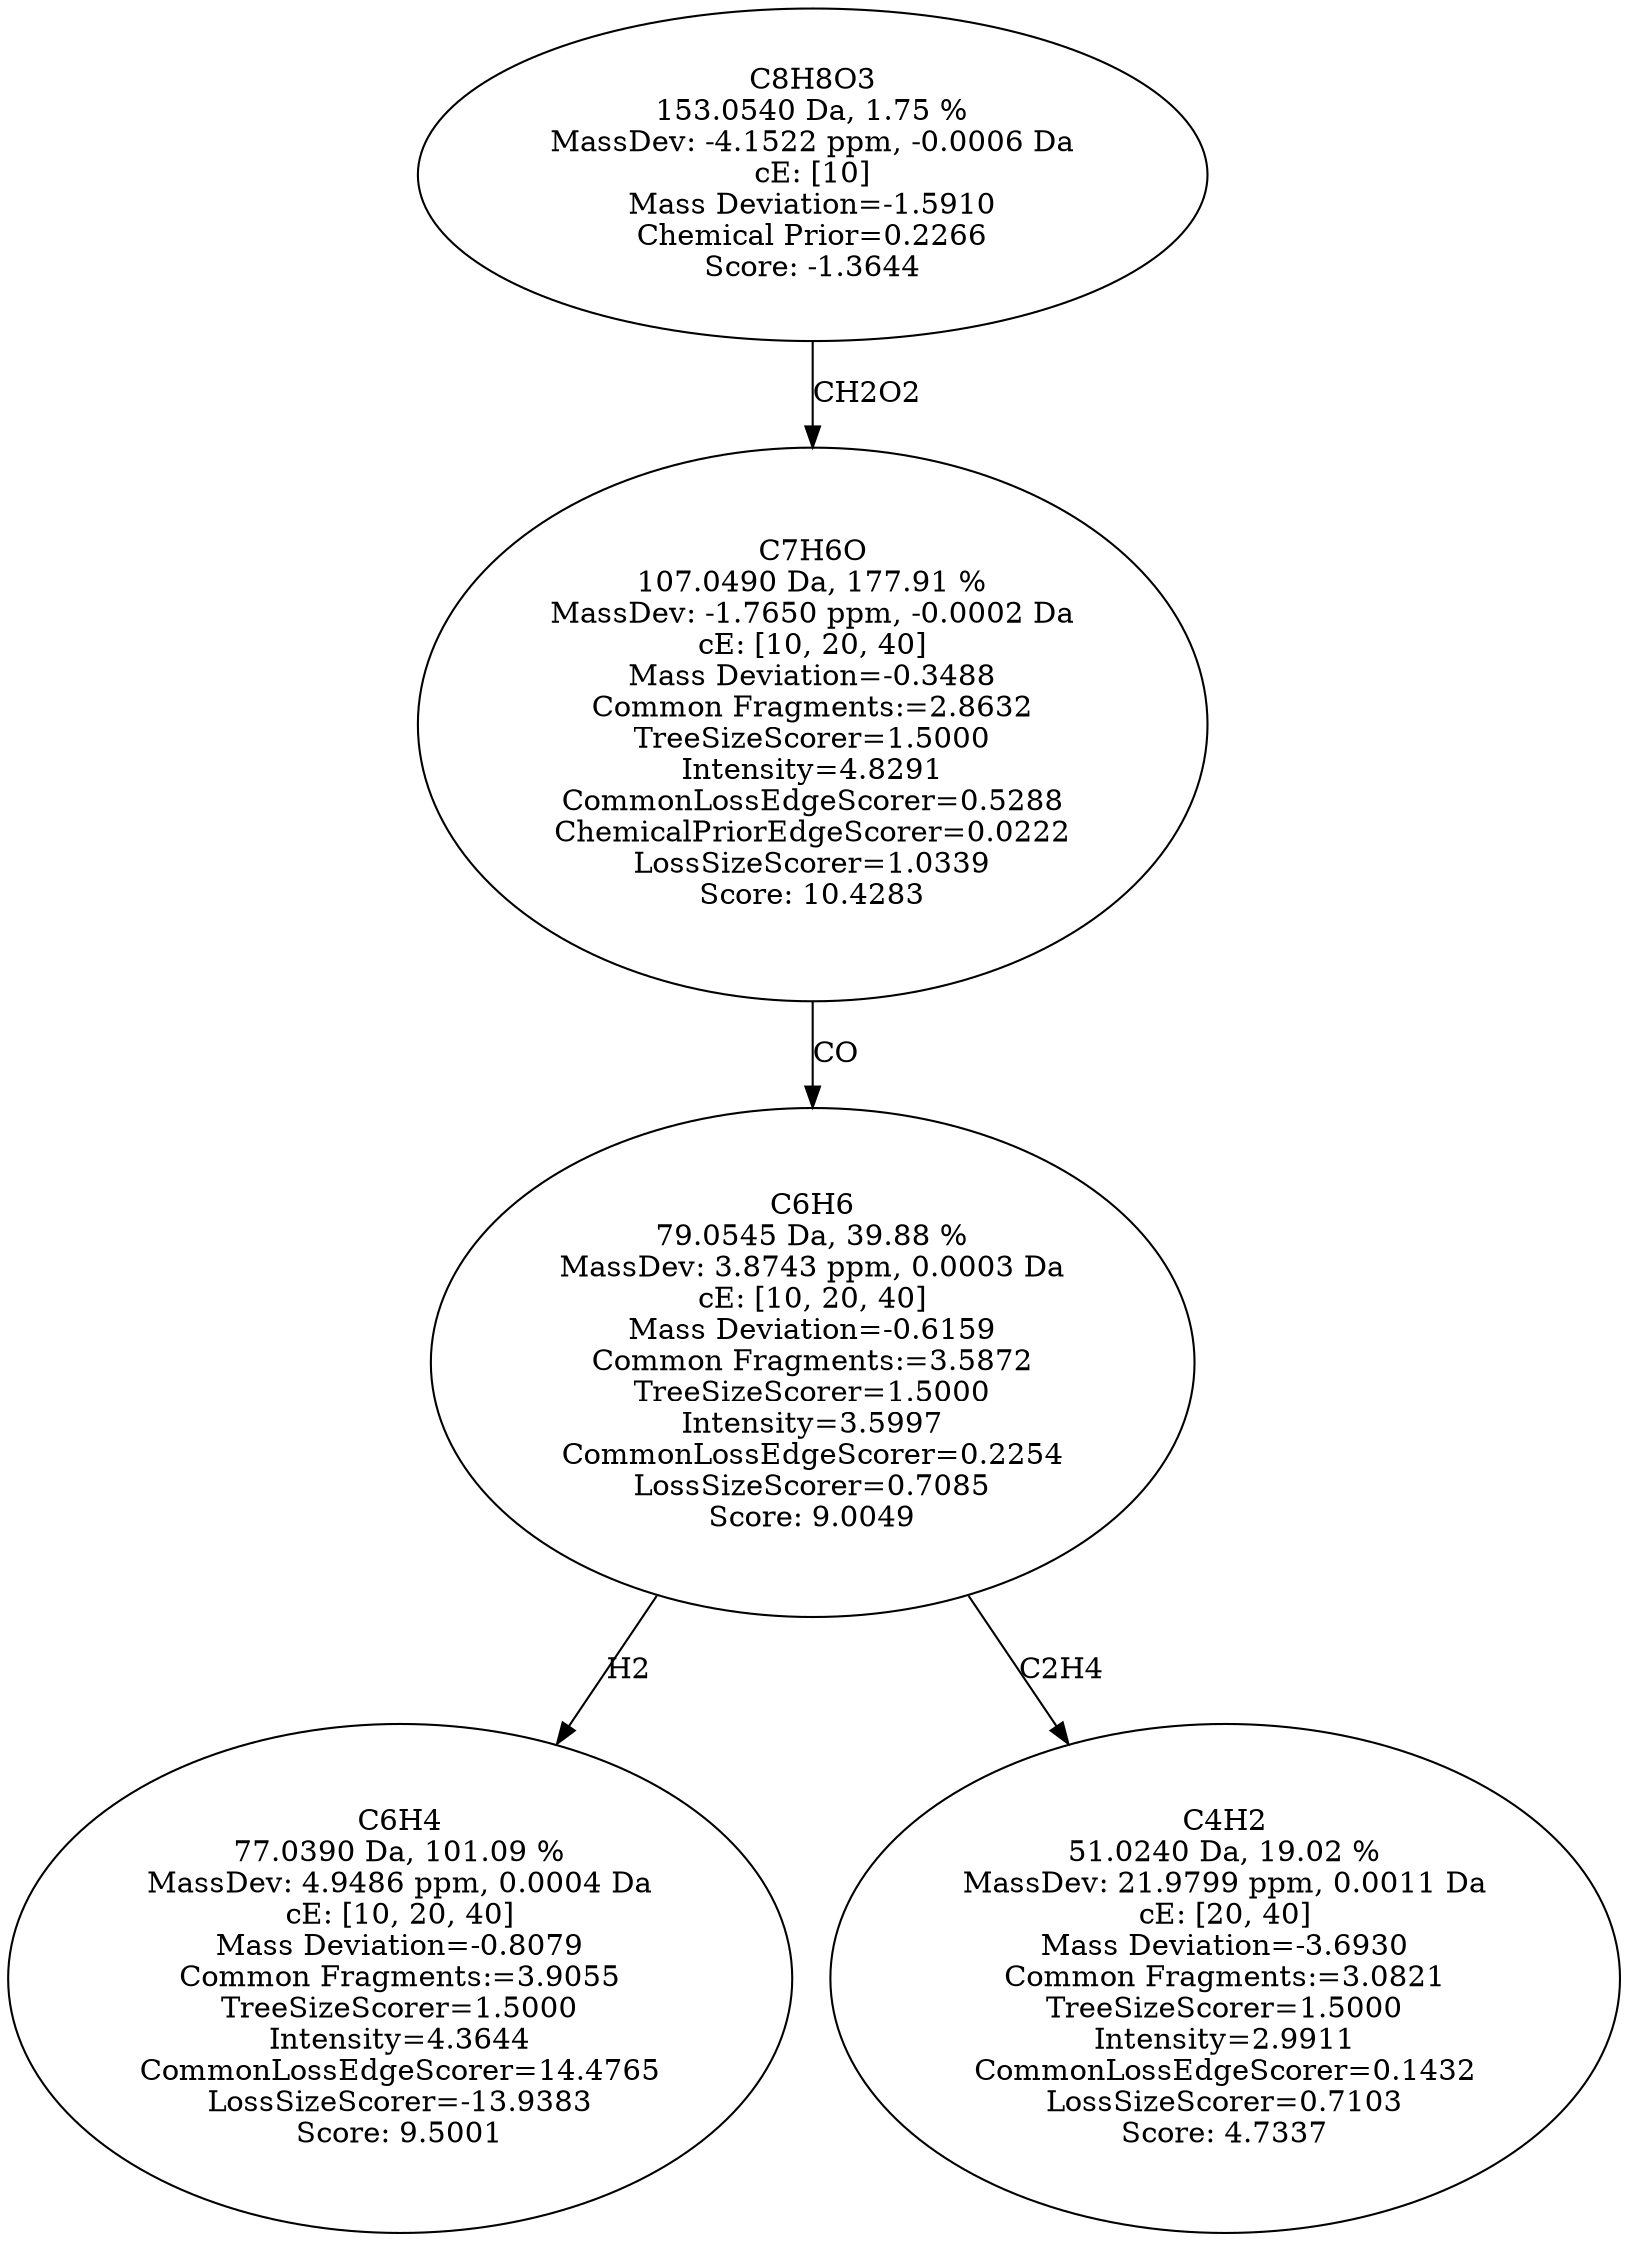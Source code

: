 strict digraph {
v1 [label="C6H4\n77.0390 Da, 101.09 %\nMassDev: 4.9486 ppm, 0.0004 Da\ncE: [10, 20, 40]\nMass Deviation=-0.8079\nCommon Fragments:=3.9055\nTreeSizeScorer=1.5000\nIntensity=4.3644\nCommonLossEdgeScorer=14.4765\nLossSizeScorer=-13.9383\nScore: 9.5001"];
v2 [label="C4H2\n51.0240 Da, 19.02 %\nMassDev: 21.9799 ppm, 0.0011 Da\ncE: [20, 40]\nMass Deviation=-3.6930\nCommon Fragments:=3.0821\nTreeSizeScorer=1.5000\nIntensity=2.9911\nCommonLossEdgeScorer=0.1432\nLossSizeScorer=0.7103\nScore: 4.7337"];
v3 [label="C6H6\n79.0545 Da, 39.88 %\nMassDev: 3.8743 ppm, 0.0003 Da\ncE: [10, 20, 40]\nMass Deviation=-0.6159\nCommon Fragments:=3.5872\nTreeSizeScorer=1.5000\nIntensity=3.5997\nCommonLossEdgeScorer=0.2254\nLossSizeScorer=0.7085\nScore: 9.0049"];
v4 [label="C7H6O\n107.0490 Da, 177.91 %\nMassDev: -1.7650 ppm, -0.0002 Da\ncE: [10, 20, 40]\nMass Deviation=-0.3488\nCommon Fragments:=2.8632\nTreeSizeScorer=1.5000\nIntensity=4.8291\nCommonLossEdgeScorer=0.5288\nChemicalPriorEdgeScorer=0.0222\nLossSizeScorer=1.0339\nScore: 10.4283"];
v5 [label="C8H8O3\n153.0540 Da, 1.75 %\nMassDev: -4.1522 ppm, -0.0006 Da\ncE: [10]\nMass Deviation=-1.5910\nChemical Prior=0.2266\nScore: -1.3644"];
v3 -> v1 [label="H2"];
v3 -> v2 [label="C2H4"];
v4 -> v3 [label="CO"];
v5 -> v4 [label="CH2O2"];
}